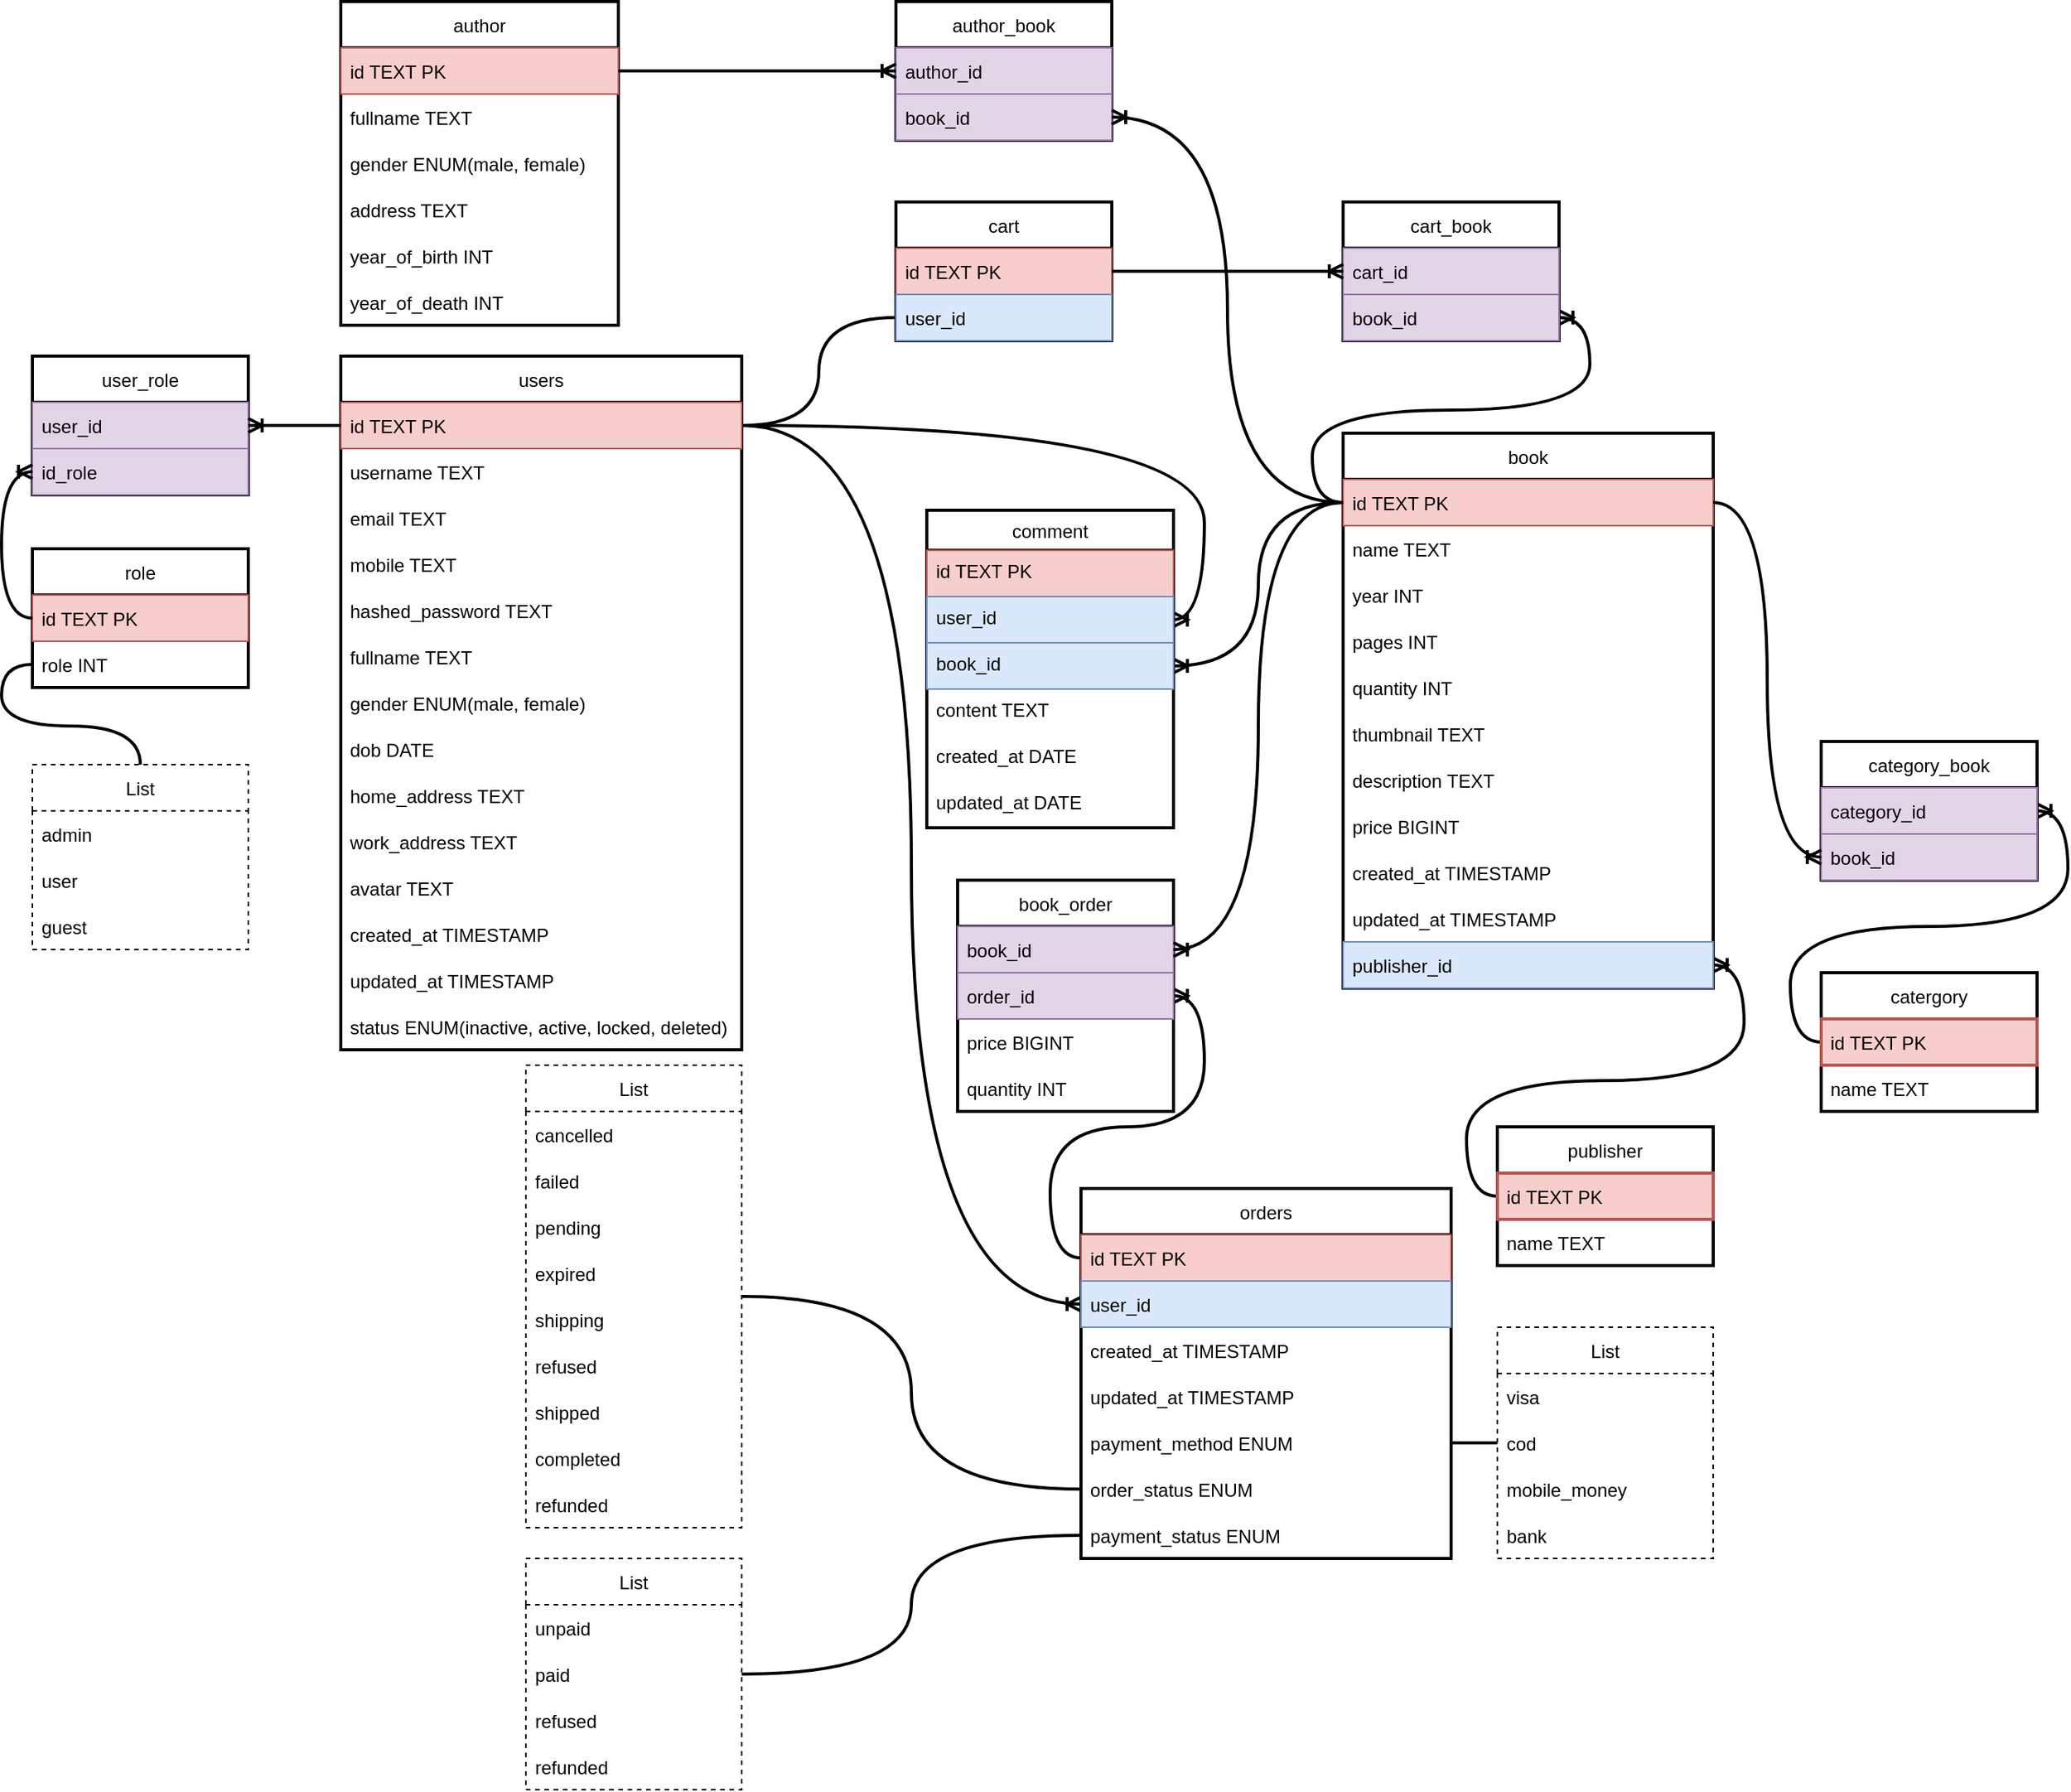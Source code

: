 <mxfile version="20.2.8" type="device"><diagram name="Basic design" id="xeyDcXVGqgxg6_OX3Zuc"><mxGraphModel dx="2277" dy="1372" grid="1" gridSize="10" guides="1" tooltips="1" connect="1" arrows="1" fold="1" page="1" pageScale="1" pageWidth="1169" pageHeight="827" math="0" shadow="0"><root><mxCell id="nEqRXM4K_B35qjbwBhtW-0"/><mxCell id="nEqRXM4K_B35qjbwBhtW-1" parent="nEqRXM4K_B35qjbwBhtW-0"/><mxCell id="nEqRXM4K_B35qjbwBhtW-4" style="edgeStyle=orthogonalEdgeStyle;jumpStyle=gap;orthogonalLoop=1;jettySize=auto;html=1;startArrow=none;startFill=0;endArrow=ERoneToMany;endFill=0;strokeWidth=2;rounded=0;curved=1;" parent="nEqRXM4K_B35qjbwBhtW-1" source="6zn08B61Vg0nzKtM48cT-1" target="KAwrIpsStwVdhyeGT-Li-1" edge="1"><mxGeometry relative="1" as="geometry"><mxPoint x="1110" y="135" as="targetPoint"/></mxGeometry></mxCell><mxCell id="nEqRXM4K_B35qjbwBhtW-13" style="edgeStyle=orthogonalEdgeStyle;jumpStyle=gap;orthogonalLoop=1;jettySize=auto;html=1;startArrow=none;startFill=0;endArrow=ERoneToMany;endFill=0;strokeWidth=2;rounded=0;curved=1;" parent="nEqRXM4K_B35qjbwBhtW-1" source="F9fl3s7LjYXuMkFzi0VZ-11" target="1F5qX5V7gjVEo8uUJHEB-22" edge="1"><mxGeometry relative="1" as="geometry"/></mxCell><mxCell id="nEqRXM4K_B35qjbwBhtW-17" style="edgeStyle=orthogonalEdgeStyle;jumpStyle=gap;orthogonalLoop=1;jettySize=auto;html=1;startArrow=none;startFill=0;endArrow=none;endFill=0;strokeWidth=2;entryX=0;entryY=0.5;entryDx=0;entryDy=0;rounded=0;curved=1;" parent="nEqRXM4K_B35qjbwBhtW-1" source="Ak6aTrRuTv46hlEzET8n-23" target="Ak6aTrRuTv46hlEzET8n-17" edge="1"><mxGeometry relative="1" as="geometry"/></mxCell><mxCell id="nEqRXM4K_B35qjbwBhtW-19" style="edgeStyle=orthogonalEdgeStyle;jumpStyle=gap;orthogonalLoop=1;jettySize=auto;html=1;startArrow=none;startFill=0;endArrow=ERoneToMany;endFill=0;strokeWidth=2;entryX=1;entryY=0.5;entryDx=0;entryDy=0;rounded=0;curved=1;" parent="nEqRXM4K_B35qjbwBhtW-1" source="Ak6aTrRuTv46hlEzET8n-23" target="etswnL12-gUDMefsylmT-19" edge="1"><mxGeometry relative="1" as="geometry"/></mxCell><mxCell id="nEqRXM4K_B35qjbwBhtW-21" style="edgeStyle=orthogonalEdgeStyle;jumpStyle=gap;orthogonalLoop=1;jettySize=auto;html=1;startArrow=none;startFill=0;endArrow=ERoneToMany;endFill=0;strokeWidth=2;rounded=0;curved=1;" parent="nEqRXM4K_B35qjbwBhtW-1" source="Ak6aTrRuTv46hlEzET8n-23" target="1F5qX5V7gjVEo8uUJHEB-7" edge="1"><mxGeometry relative="1" as="geometry"/></mxCell><mxCell id="nEqRXM4K_B35qjbwBhtW-23" style="edgeStyle=orthogonalEdgeStyle;jumpStyle=gap;orthogonalLoop=1;jettySize=auto;html=1;startArrow=none;startFill=0;endArrow=none;endFill=0;strokeWidth=2;entryX=0.5;entryY=0;entryDx=0;entryDy=0;rounded=0;curved=1;" parent="nEqRXM4K_B35qjbwBhtW-1" source="etswnL12-gUDMefsylmT-15" target="nEqRXM4K_B35qjbwBhtW-36" edge="1"><mxGeometry relative="1" as="geometry"><mxPoint x="-34" y="84" as="sourcePoint"/></mxGeometry></mxCell><mxCell id="nEqRXM4K_B35qjbwBhtW-29" style="edgeStyle=orthogonalEdgeStyle;jumpStyle=gap;orthogonalLoop=1;jettySize=auto;html=1;startArrow=ERoneToMany;startFill=0;endArrow=none;endFill=0;strokeWidth=2;exitX=1;exitY=0.5;exitDx=0;exitDy=0;rounded=0;curved=1;" parent="nEqRXM4K_B35qjbwBhtW-1" source="etswnL12-gUDMefsylmT-20" target="1F5qX5V7gjVEo8uUJHEB-17" edge="1"><mxGeometry relative="1" as="geometry"><mxPoint x="240" y="618" as="sourcePoint"/></mxGeometry></mxCell><mxCell id="nEqRXM4K_B35qjbwBhtW-31" style="edgeStyle=orthogonalEdgeStyle;jumpStyle=gap;orthogonalLoop=1;jettySize=auto;html=1;startArrow=none;startFill=0;endArrow=ERoneToMany;endFill=0;strokeWidth=2;rounded=0;curved=1;" parent="nEqRXM4K_B35qjbwBhtW-1" source="1F5qX5V7gjVEo8uUJHEB-17" target="6zn08B61Vg0nzKtM48cT-13" edge="1"><mxGeometry relative="1" as="geometry"><mxPoint x="580" y="316" as="sourcePoint"/></mxGeometry></mxCell><mxCell id="nEqRXM4K_B35qjbwBhtW-34" style="edgeStyle=orthogonalEdgeStyle;jumpStyle=gap;orthogonalLoop=1;jettySize=auto;html=1;startArrow=none;startFill=0;endArrow=ERoneToMany;endFill=0;strokeWidth=2;rounded=0;curved=1;" parent="nEqRXM4K_B35qjbwBhtW-1" source="1F5qX5V7gjVEo8uUJHEB-6" target="1F5qX5V7gjVEo8uUJHEB-30" edge="1"><mxGeometry relative="1" as="geometry"/></mxCell><mxCell id="nEqRXM4K_B35qjbwBhtW-36" value="List" style="swimlane;fontStyle=0;childLayout=stackLayout;horizontal=1;startSize=30;horizontalStack=0;resizeParent=1;resizeParentMax=0;resizeLast=0;collapsible=1;marginBottom=0;dashed=1;strokeWidth=1;fillColor=none;rounded=0;" parent="nEqRXM4K_B35qjbwBhtW-1" vertex="1"><mxGeometry x="-140" y="285" width="140" height="120" as="geometry"/></mxCell><mxCell id="nEqRXM4K_B35qjbwBhtW-38" value="admin" style="text;strokeColor=none;fillColor=none;align=left;verticalAlign=middle;spacingLeft=4;spacingRight=4;overflow=hidden;points=[[0,0.5],[1,0.5]];portConstraint=eastwest;rotatable=0;dashed=1;rounded=0;" parent="nEqRXM4K_B35qjbwBhtW-36" vertex="1"><mxGeometry y="30" width="140" height="30" as="geometry"/></mxCell><mxCell id="nEqRXM4K_B35qjbwBhtW-37" value="user" style="text;strokeColor=none;fillColor=none;align=left;verticalAlign=middle;spacingLeft=4;spacingRight=4;overflow=hidden;points=[[0,0.5],[1,0.5]];portConstraint=eastwest;rotatable=0;dashed=1;rounded=0;" parent="nEqRXM4K_B35qjbwBhtW-36" vertex="1"><mxGeometry y="60" width="140" height="30" as="geometry"/></mxCell><mxCell id="U6_woB-MPLlVjReqZd-a-0" value="guest" style="text;strokeColor=none;fillColor=none;align=left;verticalAlign=middle;spacingLeft=4;spacingRight=4;overflow=hidden;points=[[0,0.5],[1,0.5]];portConstraint=eastwest;rotatable=0;dashed=1;rounded=0;" parent="nEqRXM4K_B35qjbwBhtW-36" vertex="1"><mxGeometry y="90" width="140" height="30" as="geometry"/></mxCell><mxCell id="etswnL12-gUDMefsylmT-13" value="role" style="swimlane;fontStyle=0;childLayout=stackLayout;horizontal=1;startSize=30;horizontalStack=0;resizeParent=1;resizeParentMax=0;resizeLast=0;collapsible=1;marginBottom=0;strokeWidth=2;rounded=0;" parent="nEqRXM4K_B35qjbwBhtW-1" vertex="1"><mxGeometry x="-140" y="145" width="140" height="90" as="geometry"/></mxCell><mxCell id="etswnL12-gUDMefsylmT-14" value="id TEXT PK" style="text;strokeColor=#b85450;fillColor=#f8cecc;align=left;verticalAlign=middle;spacingLeft=4;spacingRight=4;overflow=hidden;points=[[0,0.5],[1,0.5]];portConstraint=eastwest;rotatable=0;labelBackgroundColor=none;rounded=0;" parent="etswnL12-gUDMefsylmT-13" vertex="1"><mxGeometry y="30" width="140" height="30" as="geometry"/></mxCell><mxCell id="etswnL12-gUDMefsylmT-15" value="role INT" style="text;strokeColor=none;fillColor=none;align=left;verticalAlign=middle;spacingLeft=4;spacingRight=4;overflow=hidden;points=[[0,0.5],[1,0.5]];portConstraint=eastwest;rotatable=0;rounded=0;" parent="etswnL12-gUDMefsylmT-13" vertex="1"><mxGeometry y="60" width="140" height="30" as="geometry"/></mxCell><mxCell id="etswnL12-gUDMefsylmT-17" value="comment" style="swimlane;fontStyle=0;childLayout=stackLayout;horizontal=1;startSize=26;horizontalStack=0;resizeParent=1;resizeParentMax=0;resizeLast=0;collapsible=1;marginBottom=0;align=center;fontSize=12;strokeWidth=2;rounded=0;" parent="nEqRXM4K_B35qjbwBhtW-1" vertex="1"><mxGeometry x="440" y="120" width="160" height="206" as="geometry"/></mxCell><mxCell id="etswnL12-gUDMefsylmT-18" value="id TEXT PK" style="text;strokeColor=#b85450;fillColor=#f8cecc;spacingLeft=4;spacingRight=4;overflow=hidden;rotatable=0;points=[[0,0.5],[1,0.5]];portConstraint=eastwest;fontSize=12;rounded=0;" parent="etswnL12-gUDMefsylmT-17" vertex="1"><mxGeometry y="26" width="160" height="30" as="geometry"/></mxCell><mxCell id="etswnL12-gUDMefsylmT-19" value="user_id" style="text;strokeColor=#6c8ebf;fillColor=#dae8fc;spacingLeft=4;spacingRight=4;overflow=hidden;rotatable=0;points=[[0,0.5],[1,0.5]];portConstraint=eastwest;fontSize=12;rounded=0;" parent="etswnL12-gUDMefsylmT-17" vertex="1"><mxGeometry y="56" width="160" height="30" as="geometry"/></mxCell><mxCell id="etswnL12-gUDMefsylmT-20" value="book_id" style="text;strokeColor=#6c8ebf;fillColor=#dae8fc;spacingLeft=4;spacingRight=4;overflow=hidden;rotatable=0;points=[[0,0.5],[1,0.5]];portConstraint=eastwest;fontSize=12;rounded=0;" parent="etswnL12-gUDMefsylmT-17" vertex="1"><mxGeometry y="86" width="160" height="30" as="geometry"/></mxCell><mxCell id="Ak6aTrRuTv46hlEzET8n-0" value="content TEXT" style="text;strokeColor=none;fillColor=none;spacingLeft=4;spacingRight=4;overflow=hidden;rotatable=0;points=[[0,0.5],[1,0.5]];portConstraint=eastwest;fontSize=12;rounded=0;" parent="etswnL12-gUDMefsylmT-17" vertex="1"><mxGeometry y="116" width="160" height="30" as="geometry"/></mxCell><mxCell id="YOmFspAC-7Cphk4QJXRo-0" value="created_at DATE" style="text;strokeColor=none;fillColor=none;spacingLeft=4;spacingRight=4;overflow=hidden;rotatable=0;points=[[0,0.5],[1,0.5]];portConstraint=eastwest;fontSize=12;rounded=0;" parent="etswnL12-gUDMefsylmT-17" vertex="1"><mxGeometry y="146" width="160" height="30" as="geometry"/></mxCell><mxCell id="U6_woB-MPLlVjReqZd-a-1" value="updated_at DATE" style="text;strokeColor=none;fillColor=none;spacingLeft=4;spacingRight=4;overflow=hidden;rotatable=0;points=[[0,0.5],[1,0.5]];portConstraint=eastwest;fontSize=12;rounded=0;" parent="etswnL12-gUDMefsylmT-17" vertex="1"><mxGeometry y="176" width="160" height="30" as="geometry"/></mxCell><mxCell id="Ak6aTrRuTv46hlEzET8n-14" value="cart" style="swimlane;fontStyle=0;childLayout=stackLayout;horizontal=1;startSize=30;horizontalStack=0;resizeParent=1;resizeParentMax=0;resizeLast=0;collapsible=1;marginBottom=0;labelBackgroundColor=none;strokeColor=default;strokeWidth=2;fillColor=none;rounded=0;" parent="nEqRXM4K_B35qjbwBhtW-1" vertex="1"><mxGeometry x="420" y="-80" width="140" height="90" as="geometry"/></mxCell><mxCell id="Ak6aTrRuTv46hlEzET8n-15" value="id TEXT PK" style="text;strokeColor=#b85450;fillColor=#f8cecc;align=left;verticalAlign=middle;spacingLeft=4;spacingRight=4;overflow=hidden;points=[[0,0.5],[1,0.5]];portConstraint=eastwest;rotatable=0;labelBackgroundColor=none;rounded=0;" parent="Ak6aTrRuTv46hlEzET8n-14" vertex="1"><mxGeometry y="30" width="140" height="30" as="geometry"/></mxCell><mxCell id="Ak6aTrRuTv46hlEzET8n-17" value="user_id" style="text;strokeColor=#6c8ebf;fillColor=#dae8fc;align=left;verticalAlign=middle;spacingLeft=4;spacingRight=4;overflow=hidden;points=[[0,0.5],[1,0.5]];portConstraint=eastwest;rotatable=0;labelBackgroundColor=none;rounded=0;" parent="Ak6aTrRuTv46hlEzET8n-14" vertex="1"><mxGeometry y="60" width="140" height="30" as="geometry"/></mxCell><mxCell id="Ak6aTrRuTv46hlEzET8n-22" value="users" style="swimlane;fontStyle=0;childLayout=stackLayout;horizontal=1;startSize=30;horizontalStack=0;resizeParent=1;resizeParentMax=0;resizeLast=0;collapsible=1;marginBottom=0;labelBackgroundColor=none;strokeWidth=2;swimlaneFillColor=none;rounded=0;" parent="nEqRXM4K_B35qjbwBhtW-1" vertex="1"><mxGeometry x="60" y="20" width="260" height="450" as="geometry"/></mxCell><mxCell id="Ak6aTrRuTv46hlEzET8n-23" value="id TEXT PK" style="text;strokeColor=#b85450;fillColor=#f8cecc;align=left;verticalAlign=middle;spacingLeft=4;spacingRight=4;overflow=hidden;points=[[0,0.5],[1,0.5]];portConstraint=eastwest;rotatable=0;labelBackgroundColor=none;rounded=0;" parent="Ak6aTrRuTv46hlEzET8n-22" vertex="1"><mxGeometry y="30" width="260" height="30" as="geometry"/></mxCell><mxCell id="Ak6aTrRuTv46hlEzET8n-24" value="username TEXT" style="text;strokeColor=none;fillColor=none;align=left;verticalAlign=middle;spacingLeft=4;spacingRight=4;overflow=hidden;points=[[0,0.5],[1,0.5]];portConstraint=eastwest;rotatable=0;labelBackgroundColor=none;rounded=0;" parent="Ak6aTrRuTv46hlEzET8n-22" vertex="1"><mxGeometry y="60" width="260" height="30" as="geometry"/></mxCell><mxCell id="Ak6aTrRuTv46hlEzET8n-25" value="email TEXT" style="text;strokeColor=none;fillColor=none;align=left;verticalAlign=middle;spacingLeft=4;spacingRight=4;overflow=hidden;points=[[0,0.5],[1,0.5]];portConstraint=eastwest;rotatable=0;labelBackgroundColor=none;rounded=0;" parent="Ak6aTrRuTv46hlEzET8n-22" vertex="1"><mxGeometry y="90" width="260" height="30" as="geometry"/></mxCell><mxCell id="Ak6aTrRuTv46hlEzET8n-26" value="mobile TEXT" style="text;strokeColor=none;fillColor=none;align=left;verticalAlign=middle;spacingLeft=4;spacingRight=4;overflow=hidden;points=[[0,0.5],[1,0.5]];portConstraint=eastwest;rotatable=0;labelBackgroundColor=none;rounded=0;" parent="Ak6aTrRuTv46hlEzET8n-22" vertex="1"><mxGeometry y="120" width="260" height="30" as="geometry"/></mxCell><mxCell id="Ak6aTrRuTv46hlEzET8n-32" value="hashed_password TEXT" style="text;strokeColor=none;fillColor=none;align=left;verticalAlign=middle;spacingLeft=4;spacingRight=4;overflow=hidden;points=[[0,0.5],[1,0.5]];portConstraint=eastwest;rotatable=0;labelBackgroundColor=none;rounded=0;" parent="Ak6aTrRuTv46hlEzET8n-22" vertex="1"><mxGeometry y="150" width="260" height="30" as="geometry"/></mxCell><mxCell id="Ak6aTrRuTv46hlEzET8n-33" value="fullname TEXT" style="text;strokeColor=none;fillColor=none;align=left;verticalAlign=middle;spacingLeft=4;spacingRight=4;overflow=hidden;points=[[0,0.5],[1,0.5]];portConstraint=eastwest;rotatable=0;labelBackgroundColor=none;rounded=0;" parent="Ak6aTrRuTv46hlEzET8n-22" vertex="1"><mxGeometry y="180" width="260" height="30" as="geometry"/></mxCell><mxCell id="Ak6aTrRuTv46hlEzET8n-34" value="gender ENUM(male, female)" style="text;strokeColor=none;fillColor=none;align=left;verticalAlign=middle;spacingLeft=4;spacingRight=4;overflow=hidden;points=[[0,0.5],[1,0.5]];portConstraint=eastwest;rotatable=0;labelBackgroundColor=none;rounded=0;" parent="Ak6aTrRuTv46hlEzET8n-22" vertex="1"><mxGeometry y="210" width="260" height="30" as="geometry"/></mxCell><mxCell id="Ak6aTrRuTv46hlEzET8n-35" value="dob DATE" style="text;strokeColor=none;fillColor=none;align=left;verticalAlign=middle;spacingLeft=4;spacingRight=4;overflow=hidden;points=[[0,0.5],[1,0.5]];portConstraint=eastwest;rotatable=0;labelBackgroundColor=none;rounded=0;" parent="Ak6aTrRuTv46hlEzET8n-22" vertex="1"><mxGeometry y="240" width="260" height="30" as="geometry"/></mxCell><mxCell id="AybmDH8f2ct6ZBYGB1Py-0" value="home_address TEXT" style="text;strokeColor=none;fillColor=none;align=left;verticalAlign=middle;spacingLeft=4;spacingRight=4;overflow=hidden;points=[[0,0.5],[1,0.5]];portConstraint=eastwest;rotatable=0;labelBackgroundColor=none;rounded=0;" parent="Ak6aTrRuTv46hlEzET8n-22" vertex="1"><mxGeometry y="270" width="260" height="30" as="geometry"/></mxCell><mxCell id="AybmDH8f2ct6ZBYGB1Py-1" value="work_address TEXT" style="text;strokeColor=none;fillColor=none;align=left;verticalAlign=middle;spacingLeft=4;spacingRight=4;overflow=hidden;points=[[0,0.5],[1,0.5]];portConstraint=eastwest;rotatable=0;labelBackgroundColor=none;rounded=0;" parent="Ak6aTrRuTv46hlEzET8n-22" vertex="1"><mxGeometry y="300" width="260" height="30" as="geometry"/></mxCell><mxCell id="zxPi-DF6QJGnBdmX7DBy-0" value="avatar TEXT" style="text;strokeColor=none;fillColor=none;align=left;verticalAlign=middle;spacingLeft=4;spacingRight=4;overflow=hidden;points=[[0,0.5],[1,0.5]];portConstraint=eastwest;rotatable=0;labelBackgroundColor=none;rounded=0;" parent="Ak6aTrRuTv46hlEzET8n-22" vertex="1"><mxGeometry y="330" width="260" height="30" as="geometry"/></mxCell><mxCell id="Ak6aTrRuTv46hlEzET8n-36" value="created_at TIMESTAMP" style="text;strokeColor=none;fillColor=none;align=left;verticalAlign=middle;spacingLeft=4;spacingRight=4;overflow=hidden;points=[[0,0.5],[1,0.5]];portConstraint=eastwest;rotatable=0;labelBackgroundColor=none;rounded=0;" parent="Ak6aTrRuTv46hlEzET8n-22" vertex="1"><mxGeometry y="360" width="260" height="30" as="geometry"/></mxCell><mxCell id="U6_woB-MPLlVjReqZd-a-2" value="updated_at TIMESTAMP" style="text;strokeColor=none;fillColor=none;align=left;verticalAlign=middle;spacingLeft=4;spacingRight=4;overflow=hidden;points=[[0,0.5],[1,0.5]];portConstraint=eastwest;rotatable=0;labelBackgroundColor=none;rounded=0;" parent="Ak6aTrRuTv46hlEzET8n-22" vertex="1"><mxGeometry y="390" width="260" height="30" as="geometry"/></mxCell><mxCell id="F9fl3s7LjYXuMkFzi0VZ-5" value="status ENUM(inactive, active, locked, deleted)" style="text;strokeColor=none;fillColor=none;align=left;verticalAlign=middle;spacingLeft=4;spacingRight=4;overflow=hidden;points=[[0,0.5],[1,0.5]];portConstraint=eastwest;rotatable=0;labelBackgroundColor=none;rounded=0;" parent="Ak6aTrRuTv46hlEzET8n-22" vertex="1"><mxGeometry y="420" width="260" height="30" as="geometry"/></mxCell><mxCell id="F9fl3s7LjYXuMkFzi0VZ-0" value="user_role" style="swimlane;fontStyle=0;childLayout=stackLayout;horizontal=1;startSize=30;horizontalStack=0;resizeParent=1;resizeParentMax=0;resizeLast=0;collapsible=1;marginBottom=0;strokeWidth=2;perimeterSpacing=1;rounded=0;" parent="nEqRXM4K_B35qjbwBhtW-1" vertex="1"><mxGeometry x="-140" y="20" width="140" height="90" as="geometry"/></mxCell><mxCell id="F9fl3s7LjYXuMkFzi0VZ-1" value="user_id" style="text;strokeColor=#9673a6;fillColor=#e1d5e7;align=left;verticalAlign=middle;spacingLeft=4;spacingRight=4;overflow=hidden;points=[[0,0.5],[1,0.5]];portConstraint=eastwest;rotatable=0;labelBackgroundColor=none;rounded=0;" parent="F9fl3s7LjYXuMkFzi0VZ-0" vertex="1"><mxGeometry y="30" width="140" height="30" as="geometry"/></mxCell><mxCell id="F9fl3s7LjYXuMkFzi0VZ-2" value="id_role" style="text;strokeColor=#9673a6;fillColor=#e1d5e7;align=left;verticalAlign=middle;spacingLeft=4;spacingRight=4;overflow=hidden;points=[[0,0.5],[1,0.5]];portConstraint=eastwest;rotatable=0;labelBackgroundColor=none;rounded=0;" parent="F9fl3s7LjYXuMkFzi0VZ-0" vertex="1"><mxGeometry y="60" width="140" height="30" as="geometry"/></mxCell><mxCell id="F9fl3s7LjYXuMkFzi0VZ-4" style="edgeStyle=orthogonalEdgeStyle;orthogonalLoop=1;jettySize=auto;html=1;startArrow=ERoneToMany;startFill=0;strokeWidth=2;endArrow=none;endFill=0;rounded=0;curved=1;" parent="nEqRXM4K_B35qjbwBhtW-1" source="F9fl3s7LjYXuMkFzi0VZ-1" target="Ak6aTrRuTv46hlEzET8n-23" edge="1"><mxGeometry relative="1" as="geometry"/></mxCell><mxCell id="nEqRXM4K_B35qjbwBhtW-18" style="edgeStyle=orthogonalEdgeStyle;jumpStyle=gap;orthogonalLoop=1;jettySize=auto;html=1;startArrow=none;startFill=0;endArrow=ERoneToMany;endFill=0;strokeWidth=2;entryX=0;entryY=0.5;entryDx=0;entryDy=0;rounded=0;curved=1;" parent="nEqRXM4K_B35qjbwBhtW-1" source="etswnL12-gUDMefsylmT-14" target="F9fl3s7LjYXuMkFzi0VZ-2" edge="1"><mxGeometry relative="1" as="geometry"><mxPoint x="120" y="69" as="sourcePoint"/></mxGeometry></mxCell><mxCell id="F9fl3s7LjYXuMkFzi0VZ-10" value="publisher" style="swimlane;fontStyle=0;childLayout=stackLayout;horizontal=1;startSize=30;horizontalStack=0;resizeParent=1;resizeParentMax=0;resizeLast=0;collapsible=1;marginBottom=0;strokeColor=default;strokeWidth=2;rounded=0;" parent="nEqRXM4K_B35qjbwBhtW-1" vertex="1"><mxGeometry x="810" y="520" width="140" height="90" as="geometry"/></mxCell><mxCell id="F9fl3s7LjYXuMkFzi0VZ-11" value="id TEXT PK" style="text;strokeColor=#b85450;fillColor=#f8cecc;align=left;verticalAlign=middle;spacingLeft=4;spacingRight=4;overflow=hidden;points=[[0,0.5],[1,0.5]];portConstraint=eastwest;rotatable=0;strokeWidth=2;rounded=0;" parent="F9fl3s7LjYXuMkFzi0VZ-10" vertex="1"><mxGeometry y="30" width="140" height="30" as="geometry"/></mxCell><mxCell id="F9fl3s7LjYXuMkFzi0VZ-12" value="name TEXT" style="text;strokeColor=none;fillColor=none;align=left;verticalAlign=middle;spacingLeft=4;spacingRight=4;overflow=hidden;points=[[0,0.5],[1,0.5]];portConstraint=eastwest;rotatable=0;strokeWidth=2;rounded=0;" parent="F9fl3s7LjYXuMkFzi0VZ-10" vertex="1"><mxGeometry y="60" width="140" height="30" as="geometry"/></mxCell><mxCell id="6zn08B61Vg0nzKtM48cT-0" value="catergory" style="swimlane;fontStyle=0;childLayout=stackLayout;horizontal=1;startSize=30;horizontalStack=0;resizeParent=1;resizeParentMax=0;resizeLast=0;collapsible=1;marginBottom=0;strokeColor=default;strokeWidth=2;rounded=0;" parent="nEqRXM4K_B35qjbwBhtW-1" vertex="1"><mxGeometry x="1020" y="420" width="140" height="90" as="geometry"/></mxCell><mxCell id="6zn08B61Vg0nzKtM48cT-1" value="id TEXT PK" style="text;strokeColor=#b85450;fillColor=#f8cecc;align=left;verticalAlign=middle;spacingLeft=4;spacingRight=4;overflow=hidden;points=[[0,0.5],[1,0.5]];portConstraint=eastwest;rotatable=0;strokeWidth=2;rounded=0;" parent="6zn08B61Vg0nzKtM48cT-0" vertex="1"><mxGeometry y="30" width="140" height="30" as="geometry"/></mxCell><mxCell id="6zn08B61Vg0nzKtM48cT-2" value="name TEXT" style="text;strokeColor=none;fillColor=none;align=left;verticalAlign=middle;spacingLeft=4;spacingRight=4;overflow=hidden;points=[[0,0.5],[1,0.5]];portConstraint=eastwest;rotatable=0;strokeWidth=2;rounded=0;" parent="6zn08B61Vg0nzKtM48cT-0" vertex="1"><mxGeometry y="60" width="140" height="30" as="geometry"/></mxCell><mxCell id="6zn08B61Vg0nzKtM48cT-11" value="cart_book" style="swimlane;fontStyle=0;childLayout=stackLayout;horizontal=1;startSize=30;horizontalStack=0;resizeParent=1;resizeParentMax=0;resizeLast=0;collapsible=1;marginBottom=0;labelBackgroundColor=none;strokeWidth=2;rounded=0;" parent="nEqRXM4K_B35qjbwBhtW-1" vertex="1"><mxGeometry x="710" y="-80" width="140" height="90" as="geometry"/></mxCell><mxCell id="6zn08B61Vg0nzKtM48cT-12" value="cart_id" style="text;strokeColor=#9673a6;fillColor=#e1d5e7;align=left;verticalAlign=middle;spacingLeft=4;spacingRight=4;overflow=hidden;points=[[0,0.5],[1,0.5]];portConstraint=eastwest;rotatable=0;labelBackgroundColor=none;rounded=0;" parent="6zn08B61Vg0nzKtM48cT-11" vertex="1"><mxGeometry y="30" width="140" height="30" as="geometry"/></mxCell><mxCell id="6zn08B61Vg0nzKtM48cT-13" value="book_id" style="text;strokeColor=#9673a6;fillColor=#e1d5e7;align=left;verticalAlign=middle;spacingLeft=4;spacingRight=4;overflow=hidden;points=[[0,0.5],[1,0.5]];portConstraint=eastwest;rotatable=0;labelBackgroundColor=none;rounded=0;" parent="6zn08B61Vg0nzKtM48cT-11" vertex="1"><mxGeometry y="60" width="140" height="30" as="geometry"/></mxCell><mxCell id="6zn08B61Vg0nzKtM48cT-14" style="edgeStyle=orthogonalEdgeStyle;jumpStyle=gap;orthogonalLoop=1;jettySize=auto;html=1;startArrow=none;startFill=0;endArrow=ERoneToMany;endFill=0;strokeWidth=2;rounded=0;curved=1;" parent="nEqRXM4K_B35qjbwBhtW-1" source="Ak6aTrRuTv46hlEzET8n-15" target="6zn08B61Vg0nzKtM48cT-12" edge="1"><mxGeometry relative="1" as="geometry"><mxPoint x="812.5" y="243.04" as="targetPoint"/><mxPoint x="605" y="105" as="sourcePoint"/></mxGeometry></mxCell><mxCell id="1F5qX5V7gjVEo8uUJHEB-5" value="orders" style="swimlane;fontStyle=0;childLayout=stackLayout;horizontal=1;startSize=30;horizontalStack=0;resizeParent=1;resizeParentMax=0;resizeLast=0;collapsible=1;marginBottom=0;strokeWidth=2;rounded=0;" parent="nEqRXM4K_B35qjbwBhtW-1" vertex="1"><mxGeometry x="540" y="560" width="240" height="240" as="geometry"/></mxCell><mxCell id="1F5qX5V7gjVEo8uUJHEB-6" value="id TEXT PK" style="text;strokeColor=#b85450;fillColor=#f8cecc;align=left;verticalAlign=middle;spacingLeft=4;spacingRight=4;overflow=hidden;points=[[0,0.5],[1,0.5]];portConstraint=eastwest;rotatable=0;rounded=0;" parent="1F5qX5V7gjVEo8uUJHEB-5" vertex="1"><mxGeometry y="30" width="240" height="30" as="geometry"/></mxCell><mxCell id="1F5qX5V7gjVEo8uUJHEB-7" value="user_id" style="text;strokeColor=#6c8ebf;fillColor=#dae8fc;align=left;verticalAlign=middle;spacingLeft=4;spacingRight=4;overflow=hidden;points=[[0,0.5],[1,0.5]];portConstraint=eastwest;rotatable=0;rounded=0;" parent="1F5qX5V7gjVEo8uUJHEB-5" vertex="1"><mxGeometry y="60" width="240" height="30" as="geometry"/></mxCell><mxCell id="1F5qX5V7gjVEo8uUJHEB-8" value="created_at TIMESTAMP" style="text;strokeColor=none;fillColor=none;align=left;verticalAlign=middle;spacingLeft=4;spacingRight=4;overflow=hidden;points=[[0,0.5],[1,0.5]];portConstraint=eastwest;rotatable=0;rounded=0;" parent="1F5qX5V7gjVEo8uUJHEB-5" vertex="1"><mxGeometry y="90" width="240" height="30" as="geometry"/></mxCell><mxCell id="U6_woB-MPLlVjReqZd-a-55" value="updated_at TIMESTAMP" style="text;strokeColor=none;fillColor=none;align=left;verticalAlign=middle;spacingLeft=4;spacingRight=4;overflow=hidden;points=[[0,0.5],[1,0.5]];portConstraint=eastwest;rotatable=0;rounded=0;" parent="1F5qX5V7gjVEo8uUJHEB-5" vertex="1"><mxGeometry y="120" width="240" height="30" as="geometry"/></mxCell><mxCell id="1F5qX5V7gjVEo8uUJHEB-13" value="payment_method ENUM" style="text;strokeColor=none;fillColor=none;align=left;verticalAlign=middle;spacingLeft=4;spacingRight=4;overflow=hidden;points=[[0,0.5],[1,0.5]];portConstraint=eastwest;rotatable=0;rounded=0;" parent="1F5qX5V7gjVEo8uUJHEB-5" vertex="1"><mxGeometry y="150" width="240" height="30" as="geometry"/></mxCell><mxCell id="1F5qX5V7gjVEo8uUJHEB-14" value="order_status ENUM" style="text;strokeColor=none;fillColor=none;align=left;verticalAlign=middle;spacingLeft=4;spacingRight=4;overflow=hidden;points=[[0,0.5],[1,0.5]];portConstraint=eastwest;rotatable=0;rounded=0;" parent="1F5qX5V7gjVEo8uUJHEB-5" vertex="1"><mxGeometry y="180" width="240" height="30" as="geometry"/></mxCell><mxCell id="U6_woB-MPLlVjReqZd-a-56" value="payment_status ENUM" style="text;strokeColor=none;fillColor=none;align=left;verticalAlign=middle;spacingLeft=4;spacingRight=4;overflow=hidden;points=[[0,0.5],[1,0.5]];portConstraint=eastwest;rotatable=0;rounded=0;" parent="1F5qX5V7gjVEo8uUJHEB-5" vertex="1"><mxGeometry y="210" width="240" height="30" as="geometry"/></mxCell><mxCell id="1F5qX5V7gjVEo8uUJHEB-16" value="book" style="swimlane;fontStyle=0;childLayout=stackLayout;horizontal=1;startSize=30;horizontalStack=0;resizeParent=1;resizeParentMax=0;resizeLast=0;collapsible=1;marginBottom=0;strokeWidth=2;rounded=0;" parent="nEqRXM4K_B35qjbwBhtW-1" vertex="1"><mxGeometry x="710" y="70" width="240" height="360" as="geometry"/></mxCell><mxCell id="1F5qX5V7gjVEo8uUJHEB-17" value="id TEXT PK" style="text;strokeColor=#b85450;fillColor=#f8cecc;align=left;verticalAlign=middle;spacingLeft=4;spacingRight=4;overflow=hidden;points=[[0,0.5],[1,0.5]];portConstraint=eastwest;rotatable=0;rounded=0;" parent="1F5qX5V7gjVEo8uUJHEB-16" vertex="1"><mxGeometry y="30" width="240" height="30" as="geometry"/></mxCell><mxCell id="1F5qX5V7gjVEo8uUJHEB-19" value="name TEXT" style="text;strokeColor=none;fillColor=none;align=left;verticalAlign=middle;spacingLeft=4;spacingRight=4;overflow=hidden;points=[[0,0.5],[1,0.5]];portConstraint=eastwest;rotatable=0;rounded=0;" parent="1F5qX5V7gjVEo8uUJHEB-16" vertex="1"><mxGeometry y="60" width="240" height="30" as="geometry"/></mxCell><mxCell id="U6_woB-MPLlVjReqZd-a-15" value="year INT" style="text;strokeColor=none;fillColor=none;align=left;verticalAlign=middle;spacingLeft=4;spacingRight=4;overflow=hidden;points=[[0,0.5],[1,0.5]];portConstraint=eastwest;rotatable=0;rounded=0;" parent="1F5qX5V7gjVEo8uUJHEB-16" vertex="1"><mxGeometry y="90" width="240" height="30" as="geometry"/></mxCell><mxCell id="U6_woB-MPLlVjReqZd-a-16" value="pages INT" style="text;strokeColor=none;fillColor=none;align=left;verticalAlign=middle;spacingLeft=4;spacingRight=4;overflow=hidden;points=[[0,0.5],[1,0.5]];portConstraint=eastwest;rotatable=0;rounded=0;" parent="1F5qX5V7gjVEo8uUJHEB-16" vertex="1"><mxGeometry y="120" width="240" height="30" as="geometry"/></mxCell><mxCell id="U6_woB-MPLlVjReqZd-a-17" value="quantity INT" style="text;strokeColor=none;fillColor=none;align=left;verticalAlign=middle;spacingLeft=4;spacingRight=4;overflow=hidden;points=[[0,0.5],[1,0.5]];portConstraint=eastwest;rotatable=0;rounded=0;" parent="1F5qX5V7gjVEo8uUJHEB-16" vertex="1"><mxGeometry y="150" width="240" height="30" as="geometry"/></mxCell><mxCell id="08jo5XCab6qjwvVP8MeU-0" value="thumbnail TEXT" style="text;strokeColor=none;fillColor=none;align=left;verticalAlign=middle;spacingLeft=4;spacingRight=4;overflow=hidden;points=[[0,0.5],[1,0.5]];portConstraint=eastwest;rotatable=0;rounded=0;" parent="1F5qX5V7gjVEo8uUJHEB-16" vertex="1"><mxGeometry y="180" width="240" height="30" as="geometry"/></mxCell><mxCell id="O6WqvsmOxyzLWaKmLhXY-0" value="description TEXT" style="text;strokeColor=none;fillColor=none;align=left;verticalAlign=middle;spacingLeft=4;spacingRight=4;overflow=hidden;points=[[0,0.5],[1,0.5]];portConstraint=eastwest;rotatable=0;rounded=0;" parent="1F5qX5V7gjVEo8uUJHEB-16" vertex="1"><mxGeometry y="210" width="240" height="30" as="geometry"/></mxCell><mxCell id="ojw4Qa6T9N9XaYV5fYmZ-0" value="price BIGINT" style="text;strokeColor=none;fillColor=none;align=left;verticalAlign=middle;spacingLeft=4;spacingRight=4;overflow=hidden;points=[[0,0.5],[1,0.5]];portConstraint=eastwest;rotatable=0;rounded=0;" parent="1F5qX5V7gjVEo8uUJHEB-16" vertex="1"><mxGeometry y="240" width="240" height="30" as="geometry"/></mxCell><mxCell id="U6_woB-MPLlVjReqZd-a-18" value="created_at TIMESTAMP" style="text;strokeColor=none;fillColor=none;align=left;verticalAlign=middle;spacingLeft=4;spacingRight=4;overflow=hidden;points=[[0,0.5],[1,0.5]];portConstraint=eastwest;rotatable=0;rounded=0;" parent="1F5qX5V7gjVEo8uUJHEB-16" vertex="1"><mxGeometry y="270" width="240" height="30" as="geometry"/></mxCell><mxCell id="U6_woB-MPLlVjReqZd-a-19" value="updated_at TIMESTAMP" style="text;strokeColor=none;fillColor=none;align=left;verticalAlign=middle;spacingLeft=4;spacingRight=4;overflow=hidden;points=[[0,0.5],[1,0.5]];portConstraint=eastwest;rotatable=0;rounded=0;" parent="1F5qX5V7gjVEo8uUJHEB-16" vertex="1"><mxGeometry y="300" width="240" height="30" as="geometry"/></mxCell><mxCell id="1F5qX5V7gjVEo8uUJHEB-22" value="publisher_id" style="text;strokeColor=#6c8ebf;fillColor=#dae8fc;align=left;verticalAlign=middle;spacingLeft=4;spacingRight=4;overflow=hidden;points=[[0,0.5],[1,0.5]];portConstraint=eastwest;rotatable=0;rounded=0;" parent="1F5qX5V7gjVEo8uUJHEB-16" vertex="1"><mxGeometry y="330" width="240" height="30" as="geometry"/></mxCell><mxCell id="1F5qX5V7gjVEo8uUJHEB-28" value="book_order" style="swimlane;fontStyle=0;childLayout=stackLayout;horizontal=1;startSize=30;horizontalStack=0;resizeParent=1;resizeParentMax=0;resizeLast=0;collapsible=1;marginBottom=0;strokeWidth=2;glass=0;shadow=0;rounded=0;strokeColor=default;" parent="nEqRXM4K_B35qjbwBhtW-1" vertex="1"><mxGeometry x="460" y="360" width="140" height="150" as="geometry"/></mxCell><mxCell id="1F5qX5V7gjVEo8uUJHEB-29" value="book_id" style="text;strokeColor=#9673a6;fillColor=#e1d5e7;align=left;verticalAlign=middle;spacingLeft=4;spacingRight=4;overflow=hidden;points=[[0,0.5],[1,0.5]];portConstraint=eastwest;rotatable=0;rounded=0;" parent="1F5qX5V7gjVEo8uUJHEB-28" vertex="1"><mxGeometry y="30" width="140" height="30" as="geometry"/></mxCell><mxCell id="1F5qX5V7gjVEo8uUJHEB-30" value="order_id" style="text;strokeColor=#9673a6;fillColor=#e1d5e7;align=left;verticalAlign=middle;spacingLeft=4;spacingRight=4;overflow=hidden;points=[[0,0.5],[1,0.5]];portConstraint=eastwest;rotatable=0;rounded=0;" parent="1F5qX5V7gjVEo8uUJHEB-28" vertex="1"><mxGeometry y="60" width="140" height="30" as="geometry"/></mxCell><mxCell id="91HgjTAFoSl9KCHUoLhs-0" value="price BIGINT" style="text;align=left;verticalAlign=middle;spacingLeft=4;spacingRight=4;overflow=hidden;points=[[0,0.5],[1,0.5]];portConstraint=eastwest;rotatable=0;rounded=0;" parent="1F5qX5V7gjVEo8uUJHEB-28" vertex="1"><mxGeometry y="90" width="140" height="30" as="geometry"/></mxCell><mxCell id="ojw4Qa6T9N9XaYV5fYmZ-2" value="quantity INT" style="text;align=left;verticalAlign=middle;spacingLeft=4;spacingRight=4;overflow=hidden;points=[[0,0.5],[1,0.5]];portConstraint=eastwest;rotatable=0;rounded=0;" parent="1F5qX5V7gjVEo8uUJHEB-28" vertex="1"><mxGeometry y="120" width="140" height="30" as="geometry"/></mxCell><mxCell id="1F5qX5V7gjVEo8uUJHEB-31" style="edgeStyle=orthogonalEdgeStyle;jumpStyle=gap;orthogonalLoop=1;jettySize=auto;html=1;startArrow=ERoneToMany;startFill=0;endArrow=none;endFill=0;strokeWidth=2;rounded=0;curved=1;" parent="nEqRXM4K_B35qjbwBhtW-1" source="1F5qX5V7gjVEo8uUJHEB-29" target="1F5qX5V7gjVEo8uUJHEB-17" edge="1"><mxGeometry relative="1" as="geometry"><mxPoint x="730" y="590" as="sourcePoint"/><mxPoint x="807.5" y="272.5" as="targetPoint"/></mxGeometry></mxCell><mxCell id="U6_woB-MPLlVjReqZd-a-20" value="author" style="swimlane;fontStyle=0;childLayout=stackLayout;horizontal=1;startSize=30;horizontalStack=0;resizeParent=1;resizeParentMax=0;resizeLast=0;collapsible=1;marginBottom=0;labelBackgroundColor=none;strokeWidth=2;swimlaneFillColor=none;rounded=0;" parent="nEqRXM4K_B35qjbwBhtW-1" vertex="1"><mxGeometry x="60" y="-210" width="180" height="210" as="geometry"/></mxCell><mxCell id="U6_woB-MPLlVjReqZd-a-21" value="id TEXT PK" style="text;strokeColor=#b85450;fillColor=#f8cecc;align=left;verticalAlign=middle;spacingLeft=4;spacingRight=4;overflow=hidden;points=[[0,0.5],[1,0.5]];portConstraint=eastwest;rotatable=0;labelBackgroundColor=none;rounded=0;" parent="U6_woB-MPLlVjReqZd-a-20" vertex="1"><mxGeometry y="30" width="180" height="30" as="geometry"/></mxCell><mxCell id="U6_woB-MPLlVjReqZd-a-22" value="fullname TEXT" style="text;strokeColor=none;fillColor=none;align=left;verticalAlign=middle;spacingLeft=4;spacingRight=4;overflow=hidden;points=[[0,0.5],[1,0.5]];portConstraint=eastwest;rotatable=0;labelBackgroundColor=none;rounded=0;" parent="U6_woB-MPLlVjReqZd-a-20" vertex="1"><mxGeometry y="60" width="180" height="30" as="geometry"/></mxCell><mxCell id="U6_woB-MPLlVjReqZd-a-27" value="gender ENUM(male, female)" style="text;strokeColor=none;fillColor=none;align=left;verticalAlign=middle;spacingLeft=4;spacingRight=4;overflow=hidden;points=[[0,0.5],[1,0.5]];portConstraint=eastwest;rotatable=0;labelBackgroundColor=none;rounded=0;" parent="U6_woB-MPLlVjReqZd-a-20" vertex="1"><mxGeometry y="90" width="180" height="30" as="geometry"/></mxCell><mxCell id="U6_woB-MPLlVjReqZd-a-53" value="address TEXT" style="text;strokeColor=none;fillColor=none;align=left;verticalAlign=middle;spacingLeft=4;spacingRight=4;overflow=hidden;points=[[0,0.5],[1,0.5]];portConstraint=eastwest;rotatable=0;labelBackgroundColor=none;rounded=0;" parent="U6_woB-MPLlVjReqZd-a-20" vertex="1"><mxGeometry y="120" width="180" height="30" as="geometry"/></mxCell><mxCell id="U6_woB-MPLlVjReqZd-a-28" value="year_of_birth INT" style="text;strokeColor=none;fillColor=none;align=left;verticalAlign=middle;spacingLeft=4;spacingRight=4;overflow=hidden;points=[[0,0.5],[1,0.5]];portConstraint=eastwest;rotatable=0;labelBackgroundColor=none;rounded=0;" parent="U6_woB-MPLlVjReqZd-a-20" vertex="1"><mxGeometry y="150" width="180" height="30" as="geometry"/></mxCell><mxCell id="U6_woB-MPLlVjReqZd-a-30" value="year_of_death INT" style="text;strokeColor=none;fillColor=none;align=left;verticalAlign=middle;spacingLeft=4;spacingRight=4;overflow=hidden;points=[[0,0.5],[1,0.5]];portConstraint=eastwest;rotatable=0;labelBackgroundColor=none;rounded=0;" parent="U6_woB-MPLlVjReqZd-a-20" vertex="1"><mxGeometry y="180" width="180" height="30" as="geometry"/></mxCell><mxCell id="U6_woB-MPLlVjReqZd-a-32" value="author_book" style="swimlane;fontStyle=0;childLayout=stackLayout;horizontal=1;startSize=30;horizontalStack=0;resizeParent=1;resizeParentMax=0;resizeLast=0;collapsible=1;marginBottom=0;labelBackgroundColor=none;strokeWidth=2;rounded=0;" parent="nEqRXM4K_B35qjbwBhtW-1" vertex="1"><mxGeometry x="420" y="-210" width="140" height="90" as="geometry"/></mxCell><mxCell id="U6_woB-MPLlVjReqZd-a-33" value="author_id" style="text;strokeColor=#9673a6;fillColor=#e1d5e7;align=left;verticalAlign=middle;spacingLeft=4;spacingRight=4;overflow=hidden;points=[[0,0.5],[1,0.5]];portConstraint=eastwest;rotatable=0;labelBackgroundColor=none;rounded=0;" parent="U6_woB-MPLlVjReqZd-a-32" vertex="1"><mxGeometry y="30" width="140" height="30" as="geometry"/></mxCell><mxCell id="U6_woB-MPLlVjReqZd-a-34" value="book_id" style="text;strokeColor=#9673a6;fillColor=#e1d5e7;align=left;verticalAlign=middle;spacingLeft=4;spacingRight=4;overflow=hidden;points=[[0,0.5],[1,0.5]];portConstraint=eastwest;rotatable=0;labelBackgroundColor=none;rounded=0;" parent="U6_woB-MPLlVjReqZd-a-32" vertex="1"><mxGeometry y="60" width="140" height="30" as="geometry"/></mxCell><mxCell id="U6_woB-MPLlVjReqZd-a-35" style="edgeStyle=orthogonalEdgeStyle;jumpStyle=gap;orthogonalLoop=1;jettySize=auto;html=1;startArrow=none;startFill=0;endArrow=ERoneToMany;endFill=0;strokeWidth=2;rounded=0;curved=1;" parent="nEqRXM4K_B35qjbwBhtW-1" source="U6_woB-MPLlVjReqZd-a-21" target="U6_woB-MPLlVjReqZd-a-33" edge="1"><mxGeometry relative="1" as="geometry"><mxPoint x="470" y="-328" as="sourcePoint"/><mxPoint x="670" y="-498" as="targetPoint"/></mxGeometry></mxCell><mxCell id="U6_woB-MPLlVjReqZd-a-36" style="edgeStyle=orthogonalEdgeStyle;jumpStyle=gap;orthogonalLoop=1;jettySize=auto;html=1;startArrow=none;startFill=0;endArrow=ERoneToMany;endFill=0;strokeWidth=2;rounded=0;curved=1;" parent="nEqRXM4K_B35qjbwBhtW-1" source="1F5qX5V7gjVEo8uUJHEB-17" target="U6_woB-MPLlVjReqZd-a-34" edge="1"><mxGeometry relative="1" as="geometry"><mxPoint x="570" y="-330" as="sourcePoint"/><mxPoint x="610" y="-250" as="targetPoint"/></mxGeometry></mxCell><mxCell id="U6_woB-MPLlVjReqZd-a-57" value="List" style="swimlane;fontStyle=0;childLayout=stackLayout;horizontal=1;startSize=30;horizontalStack=0;resizeParent=1;resizeParentMax=0;resizeLast=0;collapsible=1;marginBottom=0;dashed=1;strokeWidth=1;fillColor=none;rounded=0;" parent="nEqRXM4K_B35qjbwBhtW-1" vertex="1"><mxGeometry x="180" y="480" width="140" height="300" as="geometry"/></mxCell><mxCell id="U6_woB-MPLlVjReqZd-a-58" value="cancelled" style="text;strokeColor=none;fillColor=none;align=left;verticalAlign=middle;spacingLeft=4;spacingRight=4;overflow=hidden;points=[[0,0.5],[1,0.5]];portConstraint=eastwest;rotatable=0;dashed=1;rounded=0;" parent="U6_woB-MPLlVjReqZd-a-57" vertex="1"><mxGeometry y="30" width="140" height="30" as="geometry"/></mxCell><mxCell id="U6_woB-MPLlVjReqZd-a-59" value="failed" style="text;strokeColor=none;fillColor=none;align=left;verticalAlign=middle;spacingLeft=4;spacingRight=4;overflow=hidden;points=[[0,0.5],[1,0.5]];portConstraint=eastwest;rotatable=0;dashed=1;rounded=0;" parent="U6_woB-MPLlVjReqZd-a-57" vertex="1"><mxGeometry y="60" width="140" height="30" as="geometry"/></mxCell><mxCell id="U6_woB-MPLlVjReqZd-a-60" value="pending" style="text;strokeColor=none;fillColor=none;align=left;verticalAlign=middle;spacingLeft=4;spacingRight=4;overflow=hidden;points=[[0,0.5],[1,0.5]];portConstraint=eastwest;rotatable=0;dashed=1;rounded=0;" parent="U6_woB-MPLlVjReqZd-a-57" vertex="1"><mxGeometry y="90" width="140" height="30" as="geometry"/></mxCell><mxCell id="U6_woB-MPLlVjReqZd-a-61" value="expired" style="text;strokeColor=none;fillColor=none;align=left;verticalAlign=middle;spacingLeft=4;spacingRight=4;overflow=hidden;points=[[0,0.5],[1,0.5]];portConstraint=eastwest;rotatable=0;dashed=1;rounded=0;" parent="U6_woB-MPLlVjReqZd-a-57" vertex="1"><mxGeometry y="120" width="140" height="30" as="geometry"/></mxCell><mxCell id="U6_woB-MPLlVjReqZd-a-62" value="shipping" style="text;strokeColor=none;fillColor=none;align=left;verticalAlign=middle;spacingLeft=4;spacingRight=4;overflow=hidden;points=[[0,0.5],[1,0.5]];portConstraint=eastwest;rotatable=0;dashed=1;rounded=0;" parent="U6_woB-MPLlVjReqZd-a-57" vertex="1"><mxGeometry y="150" width="140" height="30" as="geometry"/></mxCell><mxCell id="U6_woB-MPLlVjReqZd-a-63" value="refused" style="text;strokeColor=none;fillColor=none;align=left;verticalAlign=middle;spacingLeft=4;spacingRight=4;overflow=hidden;points=[[0,0.5],[1,0.5]];portConstraint=eastwest;rotatable=0;dashed=1;rounded=0;" parent="U6_woB-MPLlVjReqZd-a-57" vertex="1"><mxGeometry y="180" width="140" height="30" as="geometry"/></mxCell><mxCell id="U6_woB-MPLlVjReqZd-a-64" value="shipped" style="text;strokeColor=none;fillColor=none;align=left;verticalAlign=middle;spacingLeft=4;spacingRight=4;overflow=hidden;points=[[0,0.5],[1,0.5]];portConstraint=eastwest;rotatable=0;dashed=1;rounded=0;" parent="U6_woB-MPLlVjReqZd-a-57" vertex="1"><mxGeometry y="210" width="140" height="30" as="geometry"/></mxCell><mxCell id="U6_woB-MPLlVjReqZd-a-65" value="completed" style="text;strokeColor=none;fillColor=none;align=left;verticalAlign=middle;spacingLeft=4;spacingRight=4;overflow=hidden;points=[[0,0.5],[1,0.5]];portConstraint=eastwest;rotatable=0;dashed=1;rounded=0;" parent="U6_woB-MPLlVjReqZd-a-57" vertex="1"><mxGeometry y="240" width="140" height="30" as="geometry"/></mxCell><mxCell id="U6_woB-MPLlVjReqZd-a-66" value="refunded" style="text;strokeColor=none;fillColor=none;align=left;verticalAlign=middle;spacingLeft=4;spacingRight=4;overflow=hidden;points=[[0,0.5],[1,0.5]];portConstraint=eastwest;rotatable=0;dashed=1;rounded=0;" parent="U6_woB-MPLlVjReqZd-a-57" vertex="1"><mxGeometry y="270" width="140" height="30" as="geometry"/></mxCell><mxCell id="U6_woB-MPLlVjReqZd-a-67" value="List" style="swimlane;fontStyle=0;childLayout=stackLayout;horizontal=1;startSize=30;horizontalStack=0;resizeParent=1;resizeParentMax=0;resizeLast=0;collapsible=1;marginBottom=0;dashed=1;strokeWidth=1;fillColor=none;rounded=0;" parent="nEqRXM4K_B35qjbwBhtW-1" vertex="1"><mxGeometry x="180" y="800" width="140" height="150" as="geometry"/></mxCell><mxCell id="U6_woB-MPLlVjReqZd-a-74" value="unpaid" style="text;strokeColor=none;fillColor=none;align=left;verticalAlign=middle;spacingLeft=4;spacingRight=4;overflow=hidden;points=[[0,0.5],[1,0.5]];portConstraint=eastwest;rotatable=0;dashed=1;rounded=0;" parent="U6_woB-MPLlVjReqZd-a-67" vertex="1"><mxGeometry y="30" width="140" height="30" as="geometry"/></mxCell><mxCell id="U6_woB-MPLlVjReqZd-a-75" value="paid" style="text;strokeColor=none;fillColor=none;align=left;verticalAlign=middle;spacingLeft=4;spacingRight=4;overflow=hidden;points=[[0,0.5],[1,0.5]];portConstraint=eastwest;rotatable=0;dashed=1;rounded=0;" parent="U6_woB-MPLlVjReqZd-a-67" vertex="1"><mxGeometry y="60" width="140" height="30" as="geometry"/></mxCell><mxCell id="U6_woB-MPLlVjReqZd-a-76" value="refused" style="text;strokeColor=none;fillColor=none;align=left;verticalAlign=middle;spacingLeft=4;spacingRight=4;overflow=hidden;points=[[0,0.5],[1,0.5]];portConstraint=eastwest;rotatable=0;dashed=1;rounded=0;" parent="U6_woB-MPLlVjReqZd-a-67" vertex="1"><mxGeometry y="90" width="140" height="30" as="geometry"/></mxCell><mxCell id="U6_woB-MPLlVjReqZd-a-77" value="refunded" style="text;strokeColor=none;fillColor=none;align=left;verticalAlign=middle;spacingLeft=4;spacingRight=4;overflow=hidden;points=[[0,0.5],[1,0.5]];portConstraint=eastwest;rotatable=0;dashed=1;rounded=0;" parent="U6_woB-MPLlVjReqZd-a-67" vertex="1"><mxGeometry y="120" width="140" height="30" as="geometry"/></mxCell><mxCell id="U6_woB-MPLlVjReqZd-a-78" style="edgeStyle=orthogonalEdgeStyle;jumpStyle=gap;orthogonalLoop=1;jettySize=auto;html=1;startArrow=none;startFill=0;endArrow=none;endFill=0;strokeWidth=2;rounded=0;curved=1;" parent="nEqRXM4K_B35qjbwBhtW-1" source="U6_woB-MPLlVjReqZd-a-57" target="1F5qX5V7gjVEo8uUJHEB-14" edge="1"><mxGeometry relative="1" as="geometry"><mxPoint x="150" y="1070" as="sourcePoint"/><mxPoint x="500" y="940" as="targetPoint"/></mxGeometry></mxCell><mxCell id="U6_woB-MPLlVjReqZd-a-79" style="edgeStyle=orthogonalEdgeStyle;jumpStyle=gap;orthogonalLoop=1;jettySize=auto;html=1;startArrow=none;startFill=0;endArrow=none;endFill=0;strokeWidth=2;rounded=0;curved=1;" parent="nEqRXM4K_B35qjbwBhtW-1" source="U6_woB-MPLlVjReqZd-a-67" target="U6_woB-MPLlVjReqZd-a-56" edge="1"><mxGeometry relative="1" as="geometry"><mxPoint x="240" y="852" as="sourcePoint"/><mxPoint x="540" y="852" as="targetPoint"/></mxGeometry></mxCell><mxCell id="0pvKFeFfJnKJvO5LXH7s-0" value="List" style="swimlane;fontStyle=0;childLayout=stackLayout;horizontal=1;startSize=30;horizontalStack=0;resizeParent=1;resizeParentMax=0;resizeLast=0;collapsible=1;marginBottom=0;dashed=1;strokeWidth=1;fillColor=none;rounded=0;" parent="nEqRXM4K_B35qjbwBhtW-1" vertex="1"><mxGeometry x="810" y="650" width="140" height="150" as="geometry"/></mxCell><mxCell id="0pvKFeFfJnKJvO5LXH7s-1" value="visa" style="text;strokeColor=none;fillColor=none;align=left;verticalAlign=middle;spacingLeft=4;spacingRight=4;overflow=hidden;points=[[0,0.5],[1,0.5]];portConstraint=eastwest;rotatable=0;dashed=1;rounded=0;" parent="0pvKFeFfJnKJvO5LXH7s-0" vertex="1"><mxGeometry y="30" width="140" height="30" as="geometry"/></mxCell><mxCell id="0pvKFeFfJnKJvO5LXH7s-2" value="cod" style="text;strokeColor=none;fillColor=none;align=left;verticalAlign=middle;spacingLeft=4;spacingRight=4;overflow=hidden;points=[[0,0.5],[1,0.5]];portConstraint=eastwest;rotatable=0;dashed=1;rounded=0;" parent="0pvKFeFfJnKJvO5LXH7s-0" vertex="1"><mxGeometry y="60" width="140" height="30" as="geometry"/></mxCell><mxCell id="0pvKFeFfJnKJvO5LXH7s-3" value="mobile_money" style="text;strokeColor=none;fillColor=none;align=left;verticalAlign=middle;spacingLeft=4;spacingRight=4;overflow=hidden;points=[[0,0.5],[1,0.5]];portConstraint=eastwest;rotatable=0;dashed=1;rounded=0;" parent="0pvKFeFfJnKJvO5LXH7s-0" vertex="1"><mxGeometry y="90" width="140" height="30" as="geometry"/></mxCell><mxCell id="0pvKFeFfJnKJvO5LXH7s-4" value="bank" style="text;strokeColor=none;fillColor=none;align=left;verticalAlign=middle;spacingLeft=4;spacingRight=4;overflow=hidden;points=[[0,0.5],[1,0.5]];portConstraint=eastwest;rotatable=0;dashed=1;rounded=0;" parent="0pvKFeFfJnKJvO5LXH7s-0" vertex="1"><mxGeometry y="120" width="140" height="30" as="geometry"/></mxCell><mxCell id="0pvKFeFfJnKJvO5LXH7s-5" style="edgeStyle=orthogonalEdgeStyle;jumpStyle=gap;orthogonalLoop=1;jettySize=auto;html=1;startArrow=none;startFill=0;endArrow=none;endFill=0;strokeWidth=2;rounded=0;curved=1;" parent="nEqRXM4K_B35qjbwBhtW-1" source="1F5qX5V7gjVEo8uUJHEB-13" target="0pvKFeFfJnKJvO5LXH7s-0" edge="1"><mxGeometry relative="1" as="geometry"><mxPoint x="480" y="972" as="sourcePoint"/><mxPoint x="540" y="882" as="targetPoint"/></mxGeometry></mxCell><mxCell id="KAwrIpsStwVdhyeGT-Li-0" value="category_book" style="swimlane;fontStyle=0;childLayout=stackLayout;horizontal=1;startSize=30;horizontalStack=0;resizeParent=1;resizeParentMax=0;resizeLast=0;collapsible=1;marginBottom=0;labelBackgroundColor=none;strokeWidth=2;rounded=0;" parent="nEqRXM4K_B35qjbwBhtW-1" vertex="1"><mxGeometry x="1020" y="270" width="140" height="90" as="geometry"/></mxCell><mxCell id="KAwrIpsStwVdhyeGT-Li-1" value="category_id" style="text;strokeColor=#9673a6;fillColor=#e1d5e7;align=left;verticalAlign=middle;spacingLeft=4;spacingRight=4;overflow=hidden;points=[[0,0.5],[1,0.5]];portConstraint=eastwest;rotatable=0;labelBackgroundColor=none;rounded=0;" parent="KAwrIpsStwVdhyeGT-Li-0" vertex="1"><mxGeometry y="30" width="140" height="30" as="geometry"/></mxCell><mxCell id="KAwrIpsStwVdhyeGT-Li-2" value="book_id" style="text;strokeColor=#9673a6;fillColor=#e1d5e7;align=left;verticalAlign=middle;spacingLeft=4;spacingRight=4;overflow=hidden;points=[[0,0.5],[1,0.5]];portConstraint=eastwest;rotatable=0;labelBackgroundColor=none;rounded=0;" parent="KAwrIpsStwVdhyeGT-Li-0" vertex="1"><mxGeometry y="60" width="140" height="30" as="geometry"/></mxCell><mxCell id="KAwrIpsStwVdhyeGT-Li-3" style="edgeStyle=orthogonalEdgeStyle;jumpStyle=gap;orthogonalLoop=1;jettySize=auto;html=1;startArrow=none;startFill=0;endArrow=ERoneToMany;endFill=0;strokeWidth=2;rounded=0;curved=1;" parent="nEqRXM4K_B35qjbwBhtW-1" source="1F5qX5V7gjVEo8uUJHEB-17" target="KAwrIpsStwVdhyeGT-Li-2" edge="1"><mxGeometry relative="1" as="geometry"><mxPoint x="1160" y="235" as="targetPoint"/><mxPoint x="950" y="415" as="sourcePoint"/></mxGeometry></mxCell></root></mxGraphModel></diagram></mxfile>